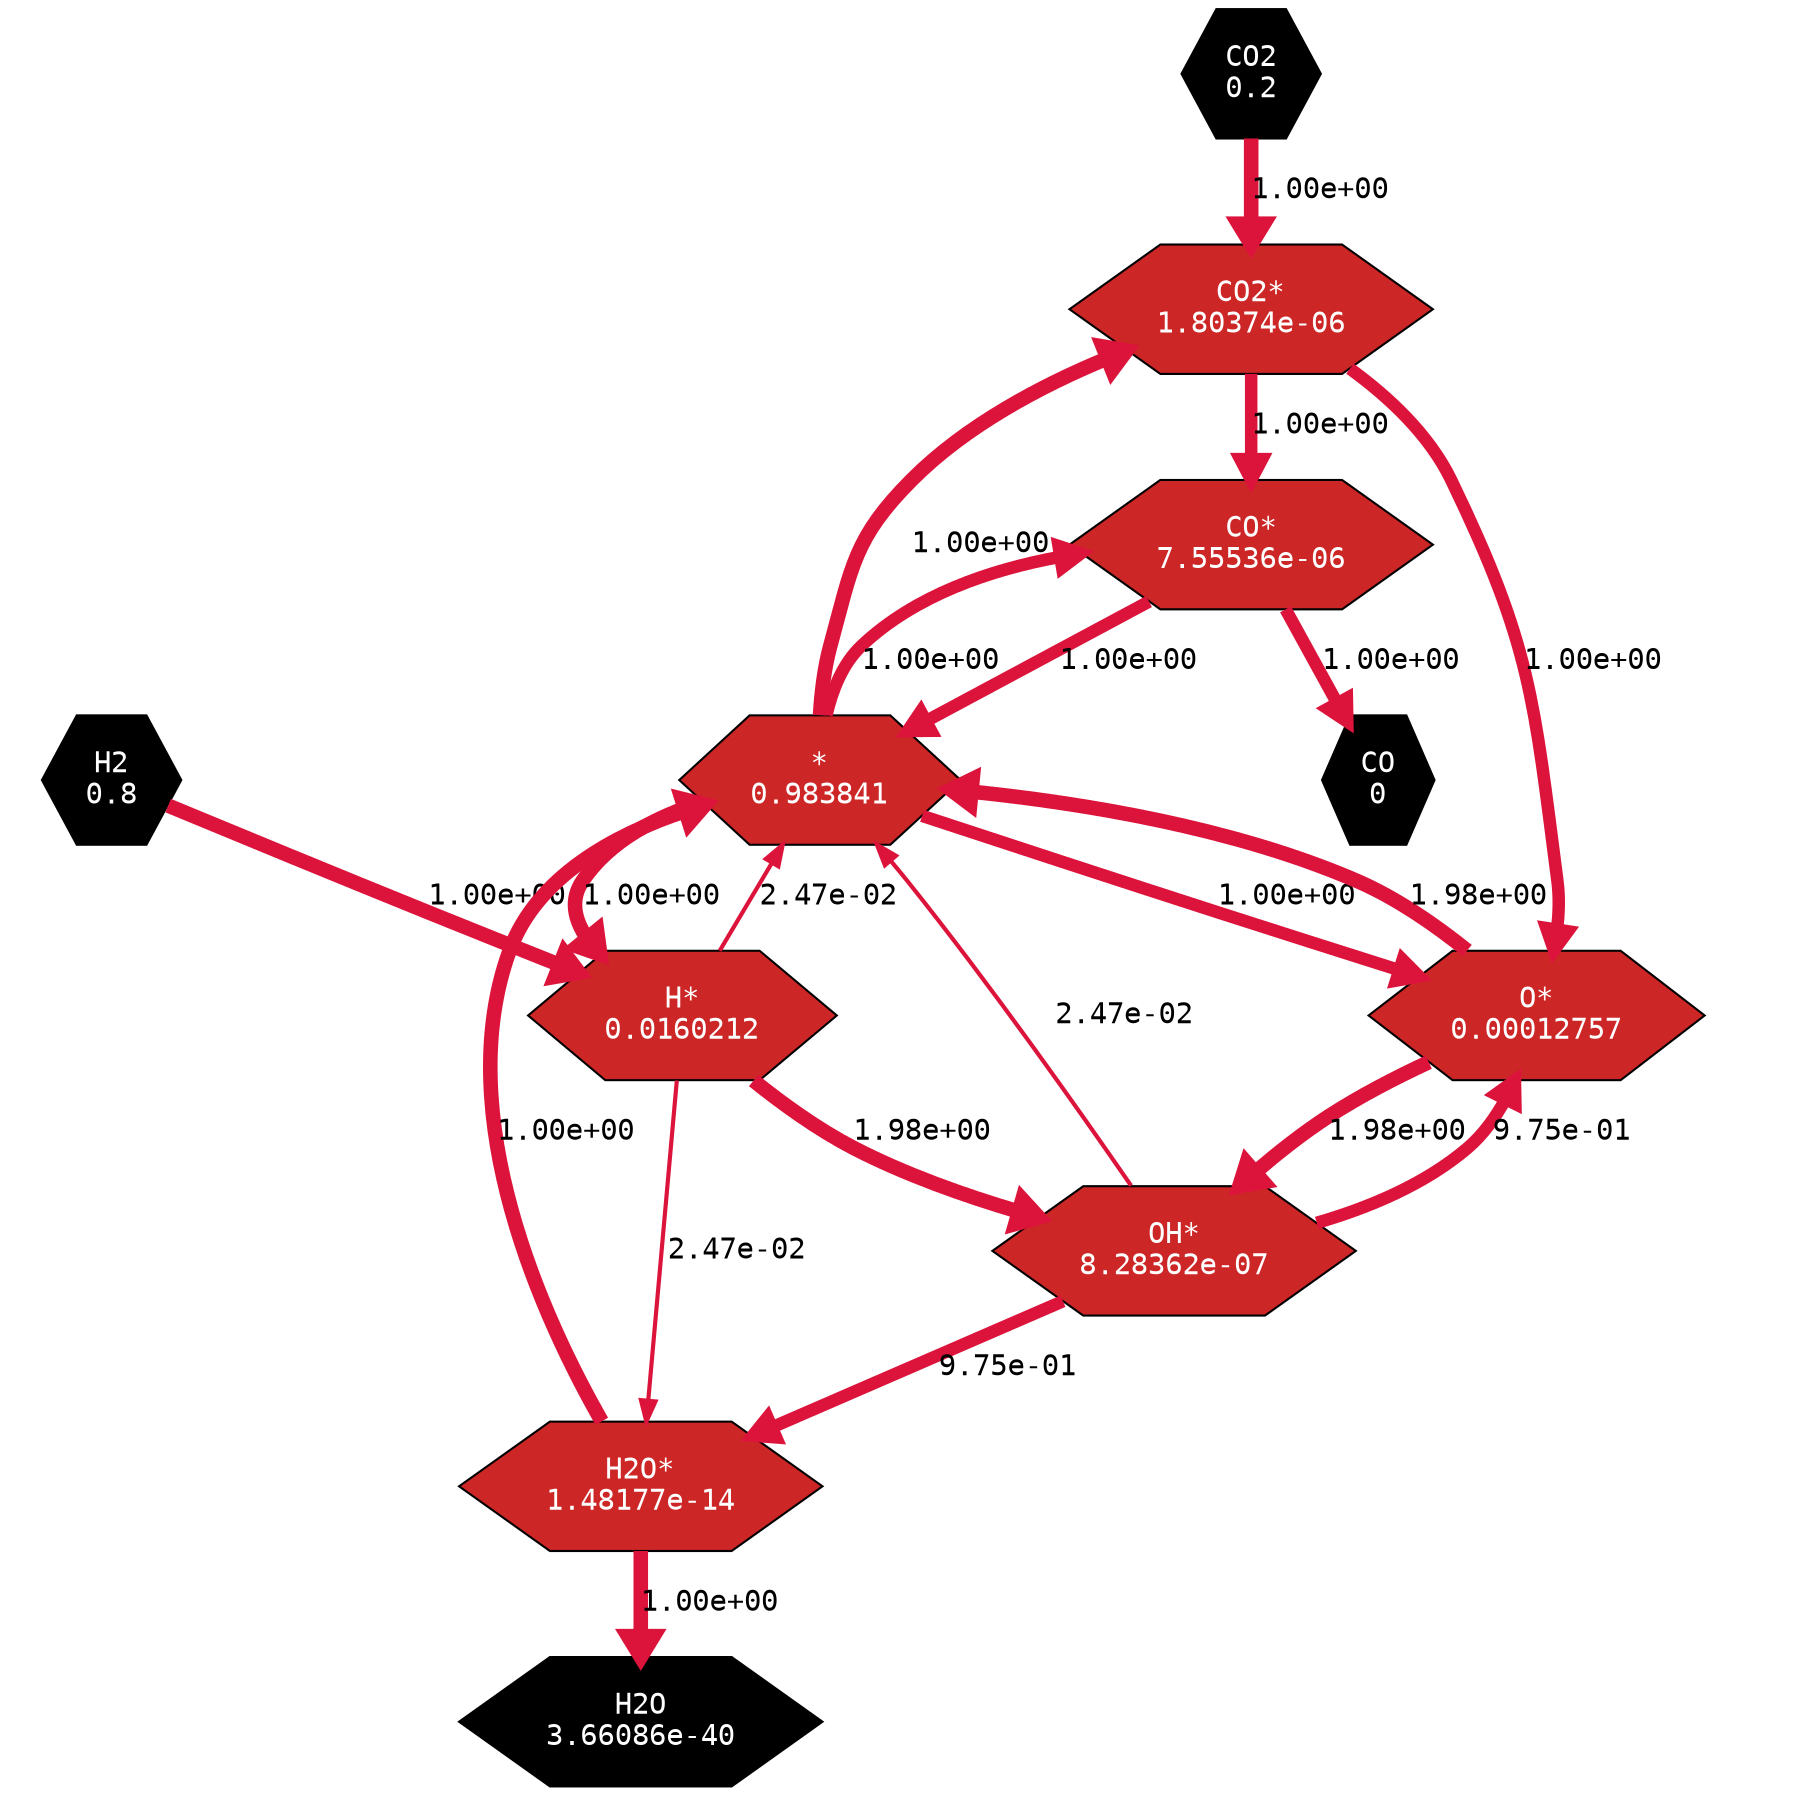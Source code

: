 strict digraph G {
	layout=dot
	rotate=0
	ratio=1
	rankdir=TB
	root=CO2
	"CO2" -> "CO2*" [label="1.00e+00",fontname="monospace",penwidth=7,color=crimson];
	"*" -> "CO2*" [label="1.00e+00",fontname="monospace",penwidth=7,color=crimson];
	"CO*" -> "CO" [label="1.00e+00",fontname="monospace",penwidth=6,color=crimson];
	"CO*" -> "*" [label="1.00e+00",fontname="monospace",penwidth=6,color=crimson];
	"H2" -> "H*" [label="1.00e+00",fontname="monospace",penwidth=7,color=crimson];
	"*" -> "H*" [label="1.00e+00",fontname="monospace",penwidth=7,color=crimson];
	"H2O*" -> "H2O" [label="1.00e+00",fontname="monospace",penwidth=7,color=crimson];
	"H2O*" -> "*" [label="1.00e+00",fontname="monospace",penwidth=7,color=crimson];
	"CO2*" -> "CO*" [label="1.00e+00",fontname="monospace",penwidth=6,color=crimson];
	"CO2*" -> "O*" [label="1.00e+00",fontname="monospace",penwidth=6,color=crimson];
	"*" -> "CO*" [label="1.00e+00",fontname="monospace",penwidth=6,color=crimson];
	"*" -> "O*" [label="1.00e+00",fontname="monospace",penwidth=6,color=crimson];
	"O*" -> "OH*" [label="1.98e+00",fontname="monospace",penwidth=7,color=crimson];
	"O*" -> "*" [label="1.98e+00",fontname="monospace",penwidth=7,color=crimson];
	"H*" -> "OH*" [label="1.98e+00",fontname="monospace",penwidth=7,color=crimson];
	"H*" -> "*" [label="1.98e+00",fontname="monospace",penwidth=7,color=crimson];
	"OH*" -> "H2O*" [label="2.47e-02",fontname="monospace",penwidth=2,color=crimson];
	"OH*" -> "*" [label="2.47e-02",fontname="monospace",penwidth=2,color=crimson];
	"H*" -> "H2O*" [label="2.47e-02",fontname="monospace",penwidth=2,color=crimson];
	"H*" -> "*" [label="2.47e-02",fontname="monospace",penwidth=2,color=crimson];
	"OH*" -> "O*" [label="9.75e-01",fontname="monospace",penwidth=6,color=crimson];
	"OH*" -> "H2O*" [label="9.75e-01",fontname="monospace",penwidth=6,color=crimson];
	"OH*" -> "O*" [label="9.75e-01",fontname="monospace",penwidth=6,color=crimson];
	"OH*" -> "H2O*" [label="9.75e-01",fontname="monospace",penwidth=6,color=crimson];
	"CO*"[fontname="monospace",shape=hexagon,label="CO*\n7.55536e-06",fillcolor=firebrick3,style=filled,fontcolor=white];
	"*"[fontname="monospace",shape=hexagon,label="*\n0.983841",fillcolor=firebrick3,style=filled,fontcolor=white];
	"H*"[fontname="monospace",shape=hexagon,label="H*\n0.0160212",fillcolor=firebrick3,style=filled,fontcolor=white];
	"CO"[fontname="monospace",shape=hexagon,label="CO\n0",fillcolor=black,style=filled,fontcolor=white];
	"OH*"[fontname="monospace",shape=hexagon,label="OH*\n8.28362e-07",fillcolor=firebrick3,style=filled,fontcolor=white];
	"H2"[fontname="monospace",shape=hexagon,label="H2\n0.8",fillcolor=black,style=filled,fontcolor=white];
	"H2O"[fontname="monospace",shape=hexagon,label="H2O\n3.66086e-40",fillcolor=black,style=filled,fontcolor=white];
	"H2O*"[fontname="monospace",shape=hexagon,label="H2O*\n1.48177e-14",fillcolor=firebrick3,style=filled,fontcolor=white];
	"O*"[fontname="monospace",shape=hexagon,label="O*\n0.00012757",fillcolor=firebrick3,style=filled,fontcolor=white];
	"CO2*"[fontname="monospace",shape=hexagon,label="CO2*\n1.80374e-06",fillcolor=firebrick3,style=filled,fontcolor=white];
	"CO2"[fontname="monospace",shape=hexagon,label="CO2\n0.2",fillcolor=black,style=filled,fontcolor=white];
}
